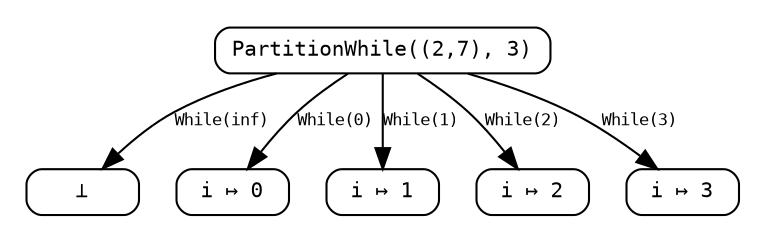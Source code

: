 digraph PartitionWhileExample {
	margin=0.01;
	fontsize=8.0;
	fontname="Monospace";
	color=white;

	node [fontsize=10.0, height=0.3, shape=record, style=rounded, fontname="Monospace"];
	edge [fontsize=8.0, fontname="Monospace"];

	subgraph cluster_a {
		color=white;

		i0 -> i1 [label="While(inf)"];
		i0 -> i2 [label="While(0)"];
		i0 -> i3 [label="While(1)"];
		i0 -> i4 [label="While(2)"];
		i0 -> i5 [label="While(3)"];

		i0 [label="PartitionWhile((2,7), 3)"];
		i1 [label="⊥"];
		i2 [label="i ↦ 0"];
		i3 [label="i ↦ 1"];
		i4 [label="i ↦ 2"];
		i5 [label="i ↦ 3"];
	}
}
